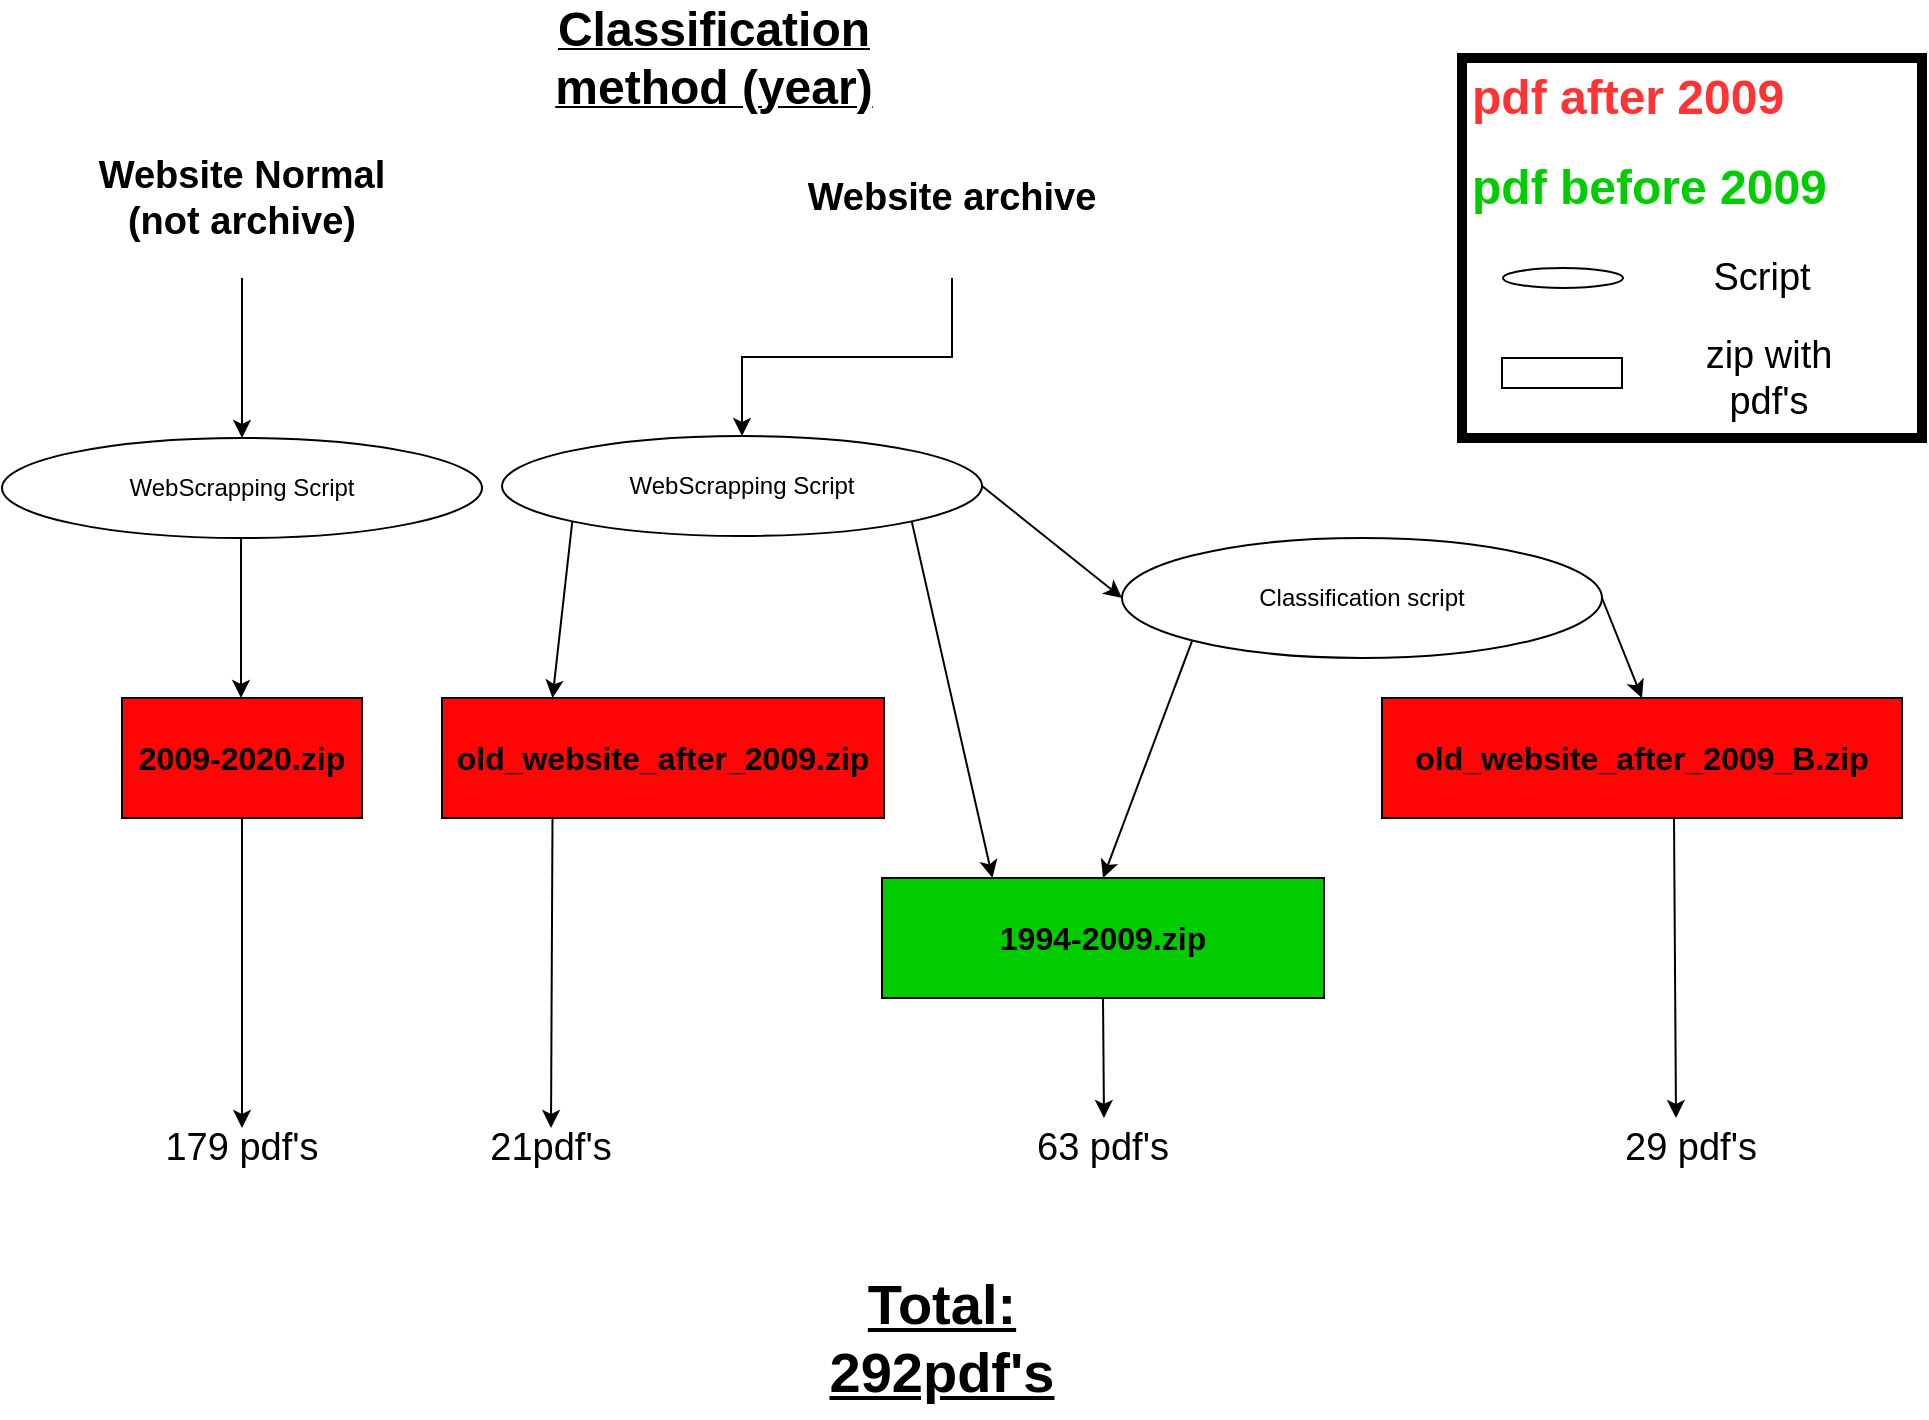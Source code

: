 <mxfile version="13.10.0" type="github">
  <diagram id="eFqXku6RNr3TkvPt5uMo" name="Page-1">
    <mxGraphModel dx="1869" dy="705" grid="1" gridSize="10" guides="1" tooltips="1" connect="1" arrows="1" fold="1" page="1" pageScale="1" pageWidth="827" pageHeight="1169" math="0" shadow="0">
      <root>
        <mxCell id="0" />
        <mxCell id="1" parent="0" />
        <mxCell id="ybPyFuyrpkmJQQohFyMu-5" value="WebScrapping Script" style="ellipse;whiteSpace=wrap;html=1;" parent="1" vertex="1">
          <mxGeometry x="-10" y="220" width="240" height="50" as="geometry" />
        </mxCell>
        <mxCell id="ybPyFuyrpkmJQQohFyMu-7" value="" style="endArrow=classic;html=1;exitX=0.5;exitY=1;exitDx=0;exitDy=0;" parent="1" edge="1">
          <mxGeometry width="50" height="50" relative="1" as="geometry">
            <mxPoint x="109.5" y="270" as="sourcePoint" />
            <mxPoint x="109.5" y="350" as="targetPoint" />
          </mxGeometry>
        </mxCell>
        <mxCell id="ybPyFuyrpkmJQQohFyMu-9" value="&lt;h1&gt;&lt;font color=&quot;#ff3333&quot;&gt;pdf after 2009&lt;/font&gt;&lt;/h1&gt;&lt;div&gt;&lt;h1&gt;&lt;font color=&quot;#00cc00&quot;&gt;pdf before 2009&lt;/font&gt;&lt;/h1&gt;&lt;/div&gt;&lt;div&gt;&lt;br&gt;&lt;/div&gt;" style="text;html=1;fillColor=none;spacing=5;spacingTop=-20;whiteSpace=wrap;overflow=hidden;rounded=0;strokeColor=#000000;strokeWidth=5;" parent="1" vertex="1">
          <mxGeometry x="720" y="30" width="230" height="190" as="geometry" />
        </mxCell>
        <mxCell id="ybPyFuyrpkmJQQohFyMu-10" value="&lt;b&gt;&lt;font style=&quot;font-size: 16px&quot;&gt;2009-2020.zip&lt;/font&gt;&lt;/b&gt;" style="rounded=0;whiteSpace=wrap;html=1;fillColor=#FF0505;" parent="1" vertex="1">
          <mxGeometry x="50" y="350" width="120" height="60" as="geometry" />
        </mxCell>
        <mxCell id="ybPyFuyrpkmJQQohFyMu-13" value="" style="edgeStyle=orthogonalEdgeStyle;rounded=0;orthogonalLoop=1;jettySize=auto;html=1;" parent="1" source="ybPyFuyrpkmJQQohFyMu-11" target="ybPyFuyrpkmJQQohFyMu-5" edge="1">
          <mxGeometry relative="1" as="geometry">
            <Array as="points">
              <mxPoint x="110" y="160" />
              <mxPoint x="110" y="160" />
            </Array>
          </mxGeometry>
        </mxCell>
        <mxCell id="ybPyFuyrpkmJQQohFyMu-11" value="Website Normal&lt;br style=&quot;font-size: 19px;&quot;&gt;(not archive)" style="text;html=1;strokeColor=none;fillColor=none;align=center;verticalAlign=middle;whiteSpace=wrap;rounded=0;fontStyle=1;fontSize=19;" parent="1" vertex="1">
          <mxGeometry x="15" y="60" width="190" height="80" as="geometry" />
        </mxCell>
        <mxCell id="ybPyFuyrpkmJQQohFyMu-12" value="Website archive&lt;br style=&quot;font-size: 19px;&quot;&gt;" style="text;html=1;strokeColor=none;fillColor=none;align=center;verticalAlign=middle;whiteSpace=wrap;rounded=0;fontSize=19;fontStyle=1" parent="1" vertex="1">
          <mxGeometry x="370" y="60" width="190" height="80" as="geometry" />
        </mxCell>
        <mxCell id="ybPyFuyrpkmJQQohFyMu-15" value="" style="edgeStyle=orthogonalEdgeStyle;rounded=0;orthogonalLoop=1;jettySize=auto;html=1;exitX=0.5;exitY=1;exitDx=0;exitDy=0;entryX=0.5;entryY=0;entryDx=0;entryDy=0;" parent="1" source="ybPyFuyrpkmJQQohFyMu-12" target="ybPyFuyrpkmJQQohFyMu-17" edge="1">
          <mxGeometry relative="1" as="geometry">
            <mxPoint x="150" y="150" as="sourcePoint" />
            <mxPoint x="360" y="210" as="targetPoint" />
          </mxGeometry>
        </mxCell>
        <mxCell id="ybPyFuyrpkmJQQohFyMu-17" value="WebScrapping Script" style="ellipse;whiteSpace=wrap;html=1;" parent="1" vertex="1">
          <mxGeometry x="240" y="219" width="240" height="50" as="geometry" />
        </mxCell>
        <mxCell id="ybPyFuyrpkmJQQohFyMu-20" value="Classification script" style="ellipse;whiteSpace=wrap;html=1;" parent="1" vertex="1">
          <mxGeometry x="550" y="270" width="240" height="60" as="geometry" />
        </mxCell>
        <mxCell id="ybPyFuyrpkmJQQohFyMu-21" value="&lt;b&gt;&lt;font style=&quot;font-size: 16px&quot;&gt;old_website_after_2009.zip&lt;/font&gt;&lt;/b&gt;" style="rounded=0;whiteSpace=wrap;html=1;fillColor=#FF0505;" parent="1" vertex="1">
          <mxGeometry x="210" y="350" width="221" height="60" as="geometry" />
        </mxCell>
        <mxCell id="ybPyFuyrpkmJQQohFyMu-22" value="" style="endArrow=classic;html=1;exitX=0;exitY=1;exitDx=0;exitDy=0;entryX=0.25;entryY=0;entryDx=0;entryDy=0;" parent="1" source="ybPyFuyrpkmJQQohFyMu-17" target="ybPyFuyrpkmJQQohFyMu-21" edge="1">
          <mxGeometry width="50" height="50" relative="1" as="geometry">
            <mxPoint x="414" y="310" as="sourcePoint" />
            <mxPoint x="414" y="390" as="targetPoint" />
          </mxGeometry>
        </mxCell>
        <mxCell id="ybPyFuyrpkmJQQohFyMu-24" value="&lt;b&gt;&lt;font style=&quot;font-size: 16px&quot;&gt;1994-2009.zip&lt;/font&gt;&lt;/b&gt;" style="rounded=0;whiteSpace=wrap;html=1;fillColor=#00CC00;" parent="1" vertex="1">
          <mxGeometry x="430" y="440" width="221" height="60" as="geometry" />
        </mxCell>
        <mxCell id="ybPyFuyrpkmJQQohFyMu-25" value="&lt;b&gt;&lt;u&gt;&lt;font style=&quot;font-size: 24px&quot;&gt;Classification method (year)&lt;/font&gt;&lt;/u&gt;&lt;/b&gt;" style="text;html=1;strokeColor=none;fillColor=none;align=center;verticalAlign=middle;whiteSpace=wrap;rounded=0;fontSize=19;" parent="1" vertex="1">
          <mxGeometry x="241" y="20" width="210" height="20" as="geometry" />
        </mxCell>
        <mxCell id="ybPyFuyrpkmJQQohFyMu-26" value="" style="endArrow=classic;html=1;fontSize=19;exitX=1;exitY=0.5;exitDx=0;exitDy=0;entryX=0;entryY=0.5;entryDx=0;entryDy=0;" parent="1" source="ybPyFuyrpkmJQQohFyMu-17" target="ybPyFuyrpkmJQQohFyMu-20" edge="1">
          <mxGeometry width="50" height="50" relative="1" as="geometry">
            <mxPoint x="400" y="360" as="sourcePoint" />
            <mxPoint x="450" y="310" as="targetPoint" />
          </mxGeometry>
        </mxCell>
        <mxCell id="ybPyFuyrpkmJQQohFyMu-27" value="" style="endArrow=classic;html=1;fontSize=19;exitX=1;exitY=1;exitDx=0;exitDy=0;entryX=0.25;entryY=0;entryDx=0;entryDy=0;" parent="1" source="ybPyFuyrpkmJQQohFyMu-17" target="ybPyFuyrpkmJQQohFyMu-24" edge="1">
          <mxGeometry width="50" height="50" relative="1" as="geometry">
            <mxPoint x="400" y="360" as="sourcePoint" />
            <mxPoint x="450" y="310" as="targetPoint" />
          </mxGeometry>
        </mxCell>
        <mxCell id="ybPyFuyrpkmJQQohFyMu-28" value="" style="ellipse;whiteSpace=wrap;html=1;strokeColor=#000000;strokeWidth=1;fontSize=19;fillColor=#FFFFFF;" parent="1" vertex="1">
          <mxGeometry x="740.5" y="135" width="60" height="10" as="geometry" />
        </mxCell>
        <mxCell id="ybPyFuyrpkmJQQohFyMu-30" value="Script" style="text;html=1;strokeColor=none;fillColor=none;align=center;verticalAlign=middle;whiteSpace=wrap;rounded=0;fontSize=19;" parent="1" vertex="1">
          <mxGeometry x="850" y="130" width="40" height="20" as="geometry" />
        </mxCell>
        <mxCell id="ybPyFuyrpkmJQQohFyMu-32" value="&lt;b&gt;&lt;font style=&quot;font-size: 16px&quot;&gt;old_website_after_2009_B.zip&lt;/font&gt;&lt;/b&gt;" style="rounded=0;whiteSpace=wrap;html=1;fillColor=#FF0505;" parent="1" vertex="1">
          <mxGeometry x="680" y="350" width="260" height="60" as="geometry" />
        </mxCell>
        <mxCell id="ybPyFuyrpkmJQQohFyMu-33" value="" style="endArrow=classic;html=1;fontSize=19;exitX=0;exitY=1;exitDx=0;exitDy=0;entryX=0.5;entryY=0;entryDx=0;entryDy=0;" parent="1" edge="1">
          <mxGeometry width="50" height="50" relative="1" as="geometry">
            <mxPoint x="585.147" y="321.213" as="sourcePoint" />
            <mxPoint x="540.5" y="440" as="targetPoint" />
          </mxGeometry>
        </mxCell>
        <mxCell id="ybPyFuyrpkmJQQohFyMu-34" value="" style="endArrow=classic;html=1;fontSize=19;exitX=1;exitY=0.5;exitDx=0;exitDy=0;entryX=0.5;entryY=0;entryDx=0;entryDy=0;" parent="1" source="ybPyFuyrpkmJQQohFyMu-20" target="ybPyFuyrpkmJQQohFyMu-32" edge="1">
          <mxGeometry width="50" height="50" relative="1" as="geometry">
            <mxPoint x="595.147" y="331.213" as="sourcePoint" />
            <mxPoint x="550.5" y="450" as="targetPoint" />
          </mxGeometry>
        </mxCell>
        <mxCell id="ybPyFuyrpkmJQQohFyMu-36" value="" style="rounded=0;whiteSpace=wrap;html=1;strokeColor=#000000;strokeWidth=1;fontSize=19;fillColor=#FFFFFF;" parent="1" vertex="1">
          <mxGeometry x="740" y="180" width="60" height="15" as="geometry" />
        </mxCell>
        <mxCell id="ybPyFuyrpkmJQQohFyMu-37" value="zip with pdf&#39;s" style="text;html=1;strokeColor=none;fillColor=none;align=center;verticalAlign=middle;whiteSpace=wrap;rounded=0;fontSize=19;" parent="1" vertex="1">
          <mxGeometry x="827" y="180" width="93" height="20" as="geometry" />
        </mxCell>
        <mxCell id="FIHH0XTKlNl-ZG9PJQxR-1" value="" style="endArrow=classic;html=1;fontSize=19;exitX=0.5;exitY=1;exitDx=0;exitDy=0;" edge="1" parent="1" source="ybPyFuyrpkmJQQohFyMu-10" target="FIHH0XTKlNl-ZG9PJQxR-2">
          <mxGeometry width="50" height="50" relative="1" as="geometry">
            <mxPoint x="450" y="350" as="sourcePoint" />
            <mxPoint x="110" y="460" as="targetPoint" />
          </mxGeometry>
        </mxCell>
        <mxCell id="FIHH0XTKlNl-ZG9PJQxR-2" value="179 pdf&#39;s" style="text;html=1;strokeColor=none;fillColor=none;align=center;verticalAlign=middle;whiteSpace=wrap;rounded=0;fontSize=19;" vertex="1" parent="1">
          <mxGeometry x="70" y="565" width="80" height="20" as="geometry" />
        </mxCell>
        <mxCell id="FIHH0XTKlNl-ZG9PJQxR-3" value="" style="endArrow=classic;html=1;fontSize=19;exitX=0.25;exitY=1;exitDx=0;exitDy=0;entryX=0.5;entryY=0;entryDx=0;entryDy=0;" edge="1" parent="1" source="ybPyFuyrpkmJQQohFyMu-21" target="FIHH0XTKlNl-ZG9PJQxR-4">
          <mxGeometry width="50" height="50" relative="1" as="geometry">
            <mxPoint x="450" y="350" as="sourcePoint" />
            <mxPoint x="265" y="460" as="targetPoint" />
          </mxGeometry>
        </mxCell>
        <mxCell id="FIHH0XTKlNl-ZG9PJQxR-4" value="21pdf&#39;s" style="text;html=1;strokeColor=none;fillColor=none;align=center;verticalAlign=middle;whiteSpace=wrap;rounded=0;fontSize=19;" vertex="1" parent="1">
          <mxGeometry x="230" y="565" width="69" height="20" as="geometry" />
        </mxCell>
        <mxCell id="FIHH0XTKlNl-ZG9PJQxR-5" value="" style="endArrow=classic;html=1;fontSize=19;exitX=0.5;exitY=1;exitDx=0;exitDy=0;" edge="1" parent="1" source="ybPyFuyrpkmJQQohFyMu-24">
          <mxGeometry width="50" height="50" relative="1" as="geometry">
            <mxPoint x="450" y="350" as="sourcePoint" />
            <mxPoint x="541" y="560" as="targetPoint" />
          </mxGeometry>
        </mxCell>
        <mxCell id="FIHH0XTKlNl-ZG9PJQxR-6" value="63 pdf&#39;s" style="text;html=1;strokeColor=none;fillColor=none;align=center;verticalAlign=middle;whiteSpace=wrap;rounded=0;fontSize=19;" vertex="1" parent="1">
          <mxGeometry x="506" y="565" width="69" height="20" as="geometry" />
        </mxCell>
        <mxCell id="FIHH0XTKlNl-ZG9PJQxR-7" value="29 pdf&#39;s" style="text;html=1;strokeColor=none;fillColor=none;align=center;verticalAlign=middle;whiteSpace=wrap;rounded=0;fontSize=19;" vertex="1" parent="1">
          <mxGeometry x="800" y="565" width="69" height="20" as="geometry" />
        </mxCell>
        <mxCell id="FIHH0XTKlNl-ZG9PJQxR-8" value="" style="endArrow=classic;html=1;fontSize=19;exitX=0.5;exitY=1;exitDx=0;exitDy=0;" edge="1" parent="1">
          <mxGeometry width="50" height="50" relative="1" as="geometry">
            <mxPoint x="826" y="410" as="sourcePoint" />
            <mxPoint x="827" y="560" as="targetPoint" />
          </mxGeometry>
        </mxCell>
        <mxCell id="FIHH0XTKlNl-ZG9PJQxR-9" value="Total:&lt;br style=&quot;font-size: 28px;&quot;&gt;292pdf&#39;s" style="text;html=1;strokeColor=none;fillColor=none;align=center;verticalAlign=middle;whiteSpace=wrap;rounded=0;fontSize=28;fontStyle=5" vertex="1" parent="1">
          <mxGeometry x="380" y="630" width="160" height="80" as="geometry" />
        </mxCell>
      </root>
    </mxGraphModel>
  </diagram>
</mxfile>
